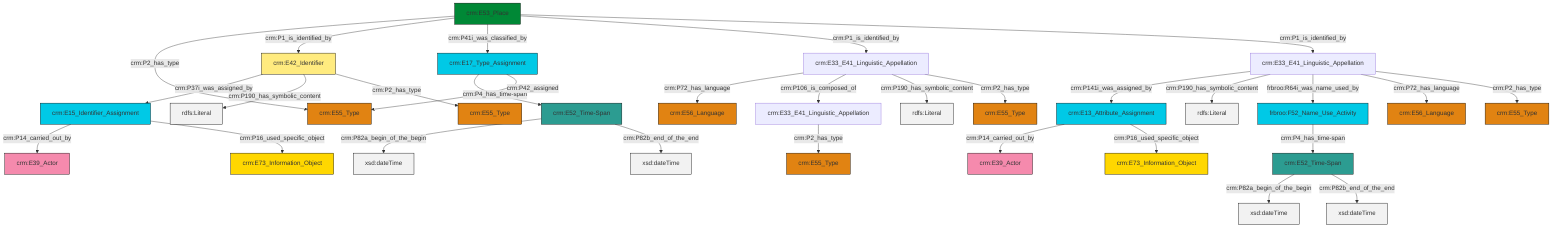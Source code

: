 graph TD
classDef Literal fill:#f2f2f2,stroke:#000000;
classDef CRM_Entity fill:#FFFFFF,stroke:#000000;
classDef Temporal_Entity fill:#00C9E6, stroke:#000000;
classDef Type fill:#E18312, stroke:#000000;
classDef Time-Span fill:#2C9C91, stroke:#000000;
classDef Appellation fill:#FFEB7F, stroke:#000000;
classDef Place fill:#008836, stroke:#000000;
classDef Persistent_Item fill:#B266B2, stroke:#000000;
classDef Conceptual_Object fill:#FFD700, stroke:#000000;
classDef Physical_Thing fill:#D2B48C, stroke:#000000;
classDef Actor fill:#f58aad, stroke:#000000;
classDef PC_Classes fill:#4ce600, stroke:#000000;
classDef Multi fill:#cccccc,stroke:#000000;

0["crm:E53_Place"]:::Place -->|crm:P2_has_type| 1["crm:E55_Type"]:::Type
4["crm:E52_Time-Span"]:::Time-Span -->|crm:P82a_begin_of_the_begin| 5[xsd:dateTime]:::Literal
6["crm:E33_E41_Linguistic_Appellation"]:::Default -->|crm:P141i_was_assigned_by| 7["crm:E13_Attribute_Assignment"]:::Temporal_Entity
4["crm:E52_Time-Span"]:::Time-Span -->|crm:P82b_end_of_the_end| 8[xsd:dateTime]:::Literal
9["crm:E52_Time-Span"]:::Time-Span -->|crm:P82a_begin_of_the_begin| 10[xsd:dateTime]:::Literal
11["crm:E33_E41_Linguistic_Appellation"]:::Default -->|crm:P2_has_type| 12["crm:E55_Type"]:::Type
2["crm:E42_Identifier"]:::Appellation -->|crm:P37i_was_assigned_by| 13["crm:E15_Identifier_Assignment"]:::Temporal_Entity
17["crm:E17_Type_Assignment"]:::Temporal_Entity -->|crm:P4_has_time-span| 4["crm:E52_Time-Span"]:::Time-Span
6["crm:E33_E41_Linguistic_Appellation"]:::Default -->|crm:P190_has_symbolic_content| 19[rdfs:Literal]:::Literal
13["crm:E15_Identifier_Assignment"]:::Temporal_Entity -->|crm:P14_carried_out_by| 20["crm:E39_Actor"]:::Actor
0["crm:E53_Place"]:::Place -->|crm:P1_is_identified_by| 2["crm:E42_Identifier"]:::Appellation
7["crm:E13_Attribute_Assignment"]:::Temporal_Entity -->|crm:P14_carried_out_by| 14["crm:E39_Actor"]:::Actor
6["crm:E33_E41_Linguistic_Appellation"]:::Default -->|frbroo:R64i_was_name_used_by| 23["frbroo:F52_Name_Use_Activity"]:::Temporal_Entity
2["crm:E42_Identifier"]:::Appellation -->|crm:P190_has_symbolic_content| 24[rdfs:Literal]:::Literal
25["crm:E33_E41_Linguistic_Appellation"]:::Default -->|crm:P72_has_language| 26["crm:E56_Language"]:::Type
9["crm:E52_Time-Span"]:::Time-Span -->|crm:P82b_end_of_the_end| 29[xsd:dateTime]:::Literal
25["crm:E33_E41_Linguistic_Appellation"]:::Default -->|crm:P106_is_composed_of| 11["crm:E33_E41_Linguistic_Appellation"]:::Default
17["crm:E17_Type_Assignment"]:::Temporal_Entity -->|crm:P42_assigned| 1["crm:E55_Type"]:::Type
7["crm:E13_Attribute_Assignment"]:::Temporal_Entity -->|crm:P16_used_specific_object| 36["crm:E73_Information_Object"]:::Conceptual_Object
13["crm:E15_Identifier_Assignment"]:::Temporal_Entity -->|crm:P16_used_specific_object| 27["crm:E73_Information_Object"]:::Conceptual_Object
2["crm:E42_Identifier"]:::Appellation -->|crm:P2_has_type| 43["crm:E55_Type"]:::Type
0["crm:E53_Place"]:::Place -->|crm:P41i_was_classified_by| 17["crm:E17_Type_Assignment"]:::Temporal_Entity
25["crm:E33_E41_Linguistic_Appellation"]:::Default -->|crm:P190_has_symbolic_content| 46[rdfs:Literal]:::Literal
25["crm:E33_E41_Linguistic_Appellation"]:::Default -->|crm:P2_has_type| 30["crm:E55_Type"]:::Type
0["crm:E53_Place"]:::Place -->|crm:P1_is_identified_by| 25["crm:E33_E41_Linguistic_Appellation"]:::Default
0["crm:E53_Place"]:::Place -->|crm:P1_is_identified_by| 6["crm:E33_E41_Linguistic_Appellation"]:::Default
6["crm:E33_E41_Linguistic_Appellation"]:::Default -->|crm:P72_has_language| 49["crm:E56_Language"]:::Type
23["frbroo:F52_Name_Use_Activity"]:::Temporal_Entity -->|crm:P4_has_time-span| 9["crm:E52_Time-Span"]:::Time-Span
6["crm:E33_E41_Linguistic_Appellation"]:::Default -->|crm:P2_has_type| 47["crm:E55_Type"]:::Type